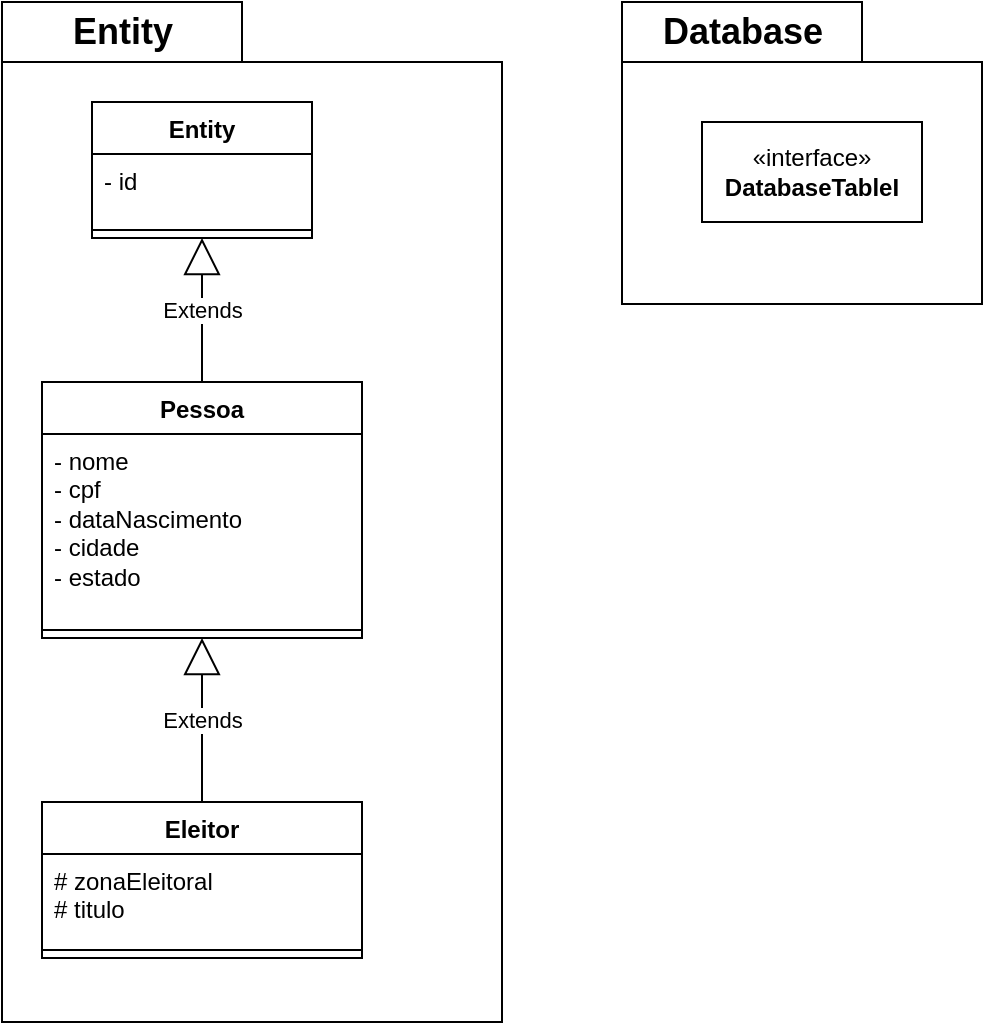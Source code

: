 <mxfile version="24.4.10" type="github">
  <diagram name="Page-1" id="c4acf3e9-155e-7222-9cf6-157b1a14988f">
    <mxGraphModel dx="989" dy="514" grid="1" gridSize="10" guides="1" tooltips="1" connect="1" arrows="1" fold="1" page="1" pageScale="1" pageWidth="850" pageHeight="1100" background="none" math="0" shadow="0">
      <root>
        <mxCell id="0" />
        <mxCell id="1" parent="0" />
        <mxCell id="8PE0f_rZOpsU0MAKz3tB-1" value="" style="shape=folder;fontStyle=1;spacingTop=10;tabWidth=120;tabHeight=30;tabPosition=left;html=1;whiteSpace=wrap;" vertex="1" parent="1">
          <mxGeometry x="20" y="20" width="250" height="510" as="geometry" />
        </mxCell>
        <mxCell id="8PE0f_rZOpsU0MAKz3tB-5" value="Entity" style="text;align=center;fontStyle=1;verticalAlign=middle;spacingLeft=3;spacingRight=3;strokeColor=none;rotatable=0;points=[[0,0.5],[1,0.5]];portConstraint=eastwest;html=1;fontSize=18;" vertex="1" parent="1">
          <mxGeometry x="20" y="20" width="120" height="30" as="geometry" />
        </mxCell>
        <mxCell id="8PE0f_rZOpsU0MAKz3tB-10" value="Entity" style="swimlane;fontStyle=1;align=center;verticalAlign=top;childLayout=stackLayout;horizontal=1;startSize=26;horizontalStack=0;resizeParent=1;resizeParentMax=0;resizeLast=0;collapsible=1;marginBottom=0;whiteSpace=wrap;html=1;" vertex="1" parent="1">
          <mxGeometry x="65" y="70" width="110" height="68" as="geometry">
            <mxRectangle x="50" y="70" width="70" height="30" as="alternateBounds" />
          </mxGeometry>
        </mxCell>
        <mxCell id="8PE0f_rZOpsU0MAKz3tB-11" value="&lt;div&gt;- id&lt;/div&gt;" style="text;strokeColor=none;fillColor=none;align=left;verticalAlign=top;spacingLeft=4;spacingRight=4;overflow=hidden;rotatable=0;points=[[0,0.5],[1,0.5]];portConstraint=eastwest;whiteSpace=wrap;html=1;" vertex="1" parent="8PE0f_rZOpsU0MAKz3tB-10">
          <mxGeometry y="26" width="110" height="34" as="geometry" />
        </mxCell>
        <mxCell id="8PE0f_rZOpsU0MAKz3tB-12" value="" style="line;strokeWidth=1;fillColor=none;align=left;verticalAlign=middle;spacingTop=-1;spacingLeft=3;spacingRight=3;rotatable=0;labelPosition=right;points=[];portConstraint=eastwest;strokeColor=inherit;" vertex="1" parent="8PE0f_rZOpsU0MAKz3tB-10">
          <mxGeometry y="60" width="110" height="8" as="geometry" />
        </mxCell>
        <mxCell id="8PE0f_rZOpsU0MAKz3tB-34" style="edgeStyle=orthogonalEdgeStyle;rounded=0;orthogonalLoop=1;jettySize=auto;html=1;exitX=1;exitY=0.5;exitDx=0;exitDy=0;" edge="1" parent="8PE0f_rZOpsU0MAKz3tB-10" source="8PE0f_rZOpsU0MAKz3tB-11" target="8PE0f_rZOpsU0MAKz3tB-11">
          <mxGeometry relative="1" as="geometry" />
        </mxCell>
        <mxCell id="8PE0f_rZOpsU0MAKz3tB-14" value="Eleitor" style="swimlane;fontStyle=1;align=center;verticalAlign=top;childLayout=stackLayout;horizontal=1;startSize=26;horizontalStack=0;resizeParent=1;resizeParentMax=0;resizeLast=0;collapsible=1;marginBottom=0;whiteSpace=wrap;html=1;" vertex="1" parent="1">
          <mxGeometry x="40" y="420" width="160" height="78" as="geometry" />
        </mxCell>
        <mxCell id="8PE0f_rZOpsU0MAKz3tB-15" value="# zonaEleitoral&lt;div&gt;# titulo&lt;/div&gt;" style="text;strokeColor=none;fillColor=none;align=left;verticalAlign=top;spacingLeft=4;spacingRight=4;overflow=hidden;rotatable=0;points=[[0,0.5],[1,0.5]];portConstraint=eastwest;whiteSpace=wrap;html=1;" vertex="1" parent="8PE0f_rZOpsU0MAKz3tB-14">
          <mxGeometry y="26" width="160" height="44" as="geometry" />
        </mxCell>
        <mxCell id="8PE0f_rZOpsU0MAKz3tB-16" value="" style="line;strokeWidth=1;fillColor=none;align=left;verticalAlign=middle;spacingTop=-1;spacingLeft=3;spacingRight=3;rotatable=0;labelPosition=right;points=[];portConstraint=eastwest;strokeColor=inherit;" vertex="1" parent="8PE0f_rZOpsU0MAKz3tB-14">
          <mxGeometry y="70" width="160" height="8" as="geometry" />
        </mxCell>
        <mxCell id="8PE0f_rZOpsU0MAKz3tB-28" value="Pessoa" style="swimlane;fontStyle=1;align=center;verticalAlign=top;childLayout=stackLayout;horizontal=1;startSize=26;horizontalStack=0;resizeParent=1;resizeParentMax=0;resizeLast=0;collapsible=1;marginBottom=0;whiteSpace=wrap;html=1;" vertex="1" parent="1">
          <mxGeometry x="40" y="210" width="160" height="128" as="geometry" />
        </mxCell>
        <mxCell id="8PE0f_rZOpsU0MAKz3tB-29" value="- nome&lt;div&gt;- cpf&lt;/div&gt;&lt;div&gt;- dataNascimento&lt;/div&gt;&lt;div&gt;- cidade&lt;/div&gt;&lt;div&gt;- estado&lt;/div&gt;" style="text;strokeColor=none;fillColor=none;align=left;verticalAlign=top;spacingLeft=4;spacingRight=4;overflow=hidden;rotatable=0;points=[[0,0.5],[1,0.5]];portConstraint=eastwest;whiteSpace=wrap;html=1;" vertex="1" parent="8PE0f_rZOpsU0MAKz3tB-28">
          <mxGeometry y="26" width="160" height="94" as="geometry" />
        </mxCell>
        <mxCell id="8PE0f_rZOpsU0MAKz3tB-30" value="" style="line;strokeWidth=1;fillColor=none;align=left;verticalAlign=middle;spacingTop=-1;spacingLeft=3;spacingRight=3;rotatable=0;labelPosition=right;points=[];portConstraint=eastwest;strokeColor=inherit;" vertex="1" parent="8PE0f_rZOpsU0MAKz3tB-28">
          <mxGeometry y="120" width="160" height="8" as="geometry" />
        </mxCell>
        <mxCell id="8PE0f_rZOpsU0MAKz3tB-33" value="Extends" style="endArrow=block;endSize=16;endFill=0;html=1;rounded=0;exitX=0.5;exitY=0;exitDx=0;exitDy=0;entryX=0.5;entryY=1;entryDx=0;entryDy=0;" edge="1" parent="1" source="8PE0f_rZOpsU0MAKz3tB-14" target="8PE0f_rZOpsU0MAKz3tB-28">
          <mxGeometry width="160" relative="1" as="geometry">
            <mxPoint x="420" y="290" as="sourcePoint" />
            <mxPoint x="580" y="290" as="targetPoint" />
          </mxGeometry>
        </mxCell>
        <mxCell id="8PE0f_rZOpsU0MAKz3tB-36" value="Extends" style="endArrow=block;endSize=16;endFill=0;html=1;rounded=0;exitX=0.5;exitY=0;exitDx=0;exitDy=0;entryX=0.5;entryY=1;entryDx=0;entryDy=0;" edge="1" parent="1" source="8PE0f_rZOpsU0MAKz3tB-28" target="8PE0f_rZOpsU0MAKz3tB-10">
          <mxGeometry width="160" relative="1" as="geometry">
            <mxPoint x="420" y="220" as="sourcePoint" />
            <mxPoint x="580" y="220" as="targetPoint" />
          </mxGeometry>
        </mxCell>
        <mxCell id="8PE0f_rZOpsU0MAKz3tB-37" value="" style="shape=folder;fontStyle=1;spacingTop=10;tabWidth=120;tabHeight=30;tabPosition=left;html=1;whiteSpace=wrap;" vertex="1" parent="1">
          <mxGeometry x="330" y="20" width="180" height="151" as="geometry" />
        </mxCell>
        <mxCell id="8PE0f_rZOpsU0MAKz3tB-38" value="Database" style="text;align=center;fontStyle=1;verticalAlign=middle;spacingLeft=3;spacingRight=3;strokeColor=none;rotatable=0;points=[[0,0.5],[1,0.5]];portConstraint=eastwest;html=1;fontSize=18;" vertex="1" parent="1">
          <mxGeometry x="330" y="20" width="120" height="30" as="geometry" />
        </mxCell>
        <mxCell id="8PE0f_rZOpsU0MAKz3tB-39" value="«interface»&lt;br&gt;&lt;b&gt;DatabaseTableI&lt;/b&gt;" style="html=1;whiteSpace=wrap;" vertex="1" parent="1">
          <mxGeometry x="370" y="80" width="110" height="50" as="geometry" />
        </mxCell>
      </root>
    </mxGraphModel>
  </diagram>
</mxfile>
